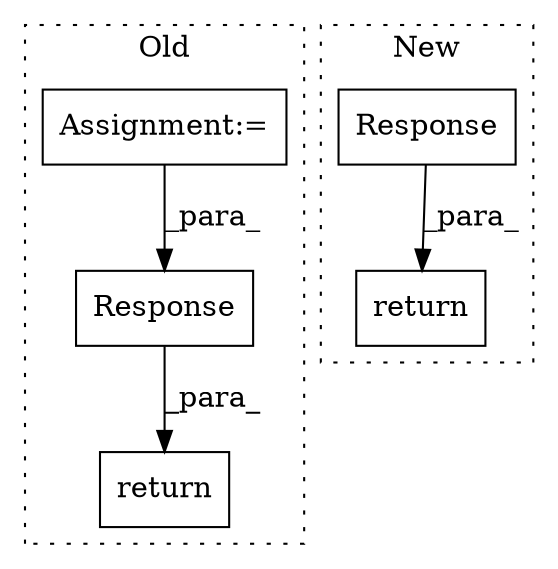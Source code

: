 digraph G {
subgraph cluster0 {
1 [label="return" a="41" s="1537" l="7" shape="box"];
4 [label="Response" a="32" s="1544,1596" l="9,1" shape="box"];
5 [label="Assignment:=" a="7" s="1477" l="1" shape="box"];
label = "Old";
style="dotted";
}
subgraph cluster1 {
2 [label="Response" a="32" s="1307,1338" l="9,1" shape="box"];
3 [label="return" a="41" s="1300" l="7" shape="box"];
label = "New";
style="dotted";
}
2 -> 3 [label="_para_"];
4 -> 1 [label="_para_"];
5 -> 4 [label="_para_"];
}